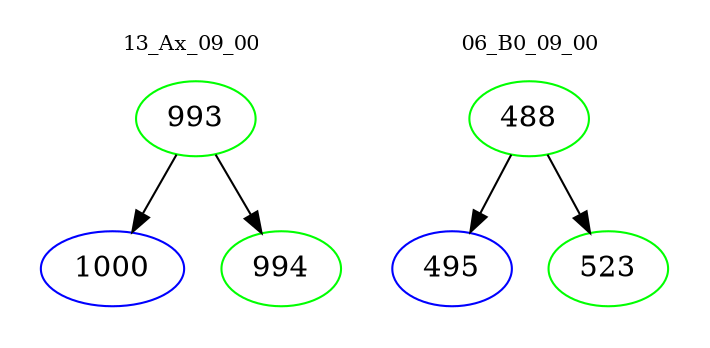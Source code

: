digraph{
subgraph cluster_0 {
color = white
label = "13_Ax_09_00";
fontsize=10;
T0_993 [label="993", color="green"]
T0_993 -> T0_1000 [color="black"]
T0_1000 [label="1000", color="blue"]
T0_993 -> T0_994 [color="black"]
T0_994 [label="994", color="green"]
}
subgraph cluster_1 {
color = white
label = "06_B0_09_00";
fontsize=10;
T1_488 [label="488", color="green"]
T1_488 -> T1_495 [color="black"]
T1_495 [label="495", color="blue"]
T1_488 -> T1_523 [color="black"]
T1_523 [label="523", color="green"]
}
}
